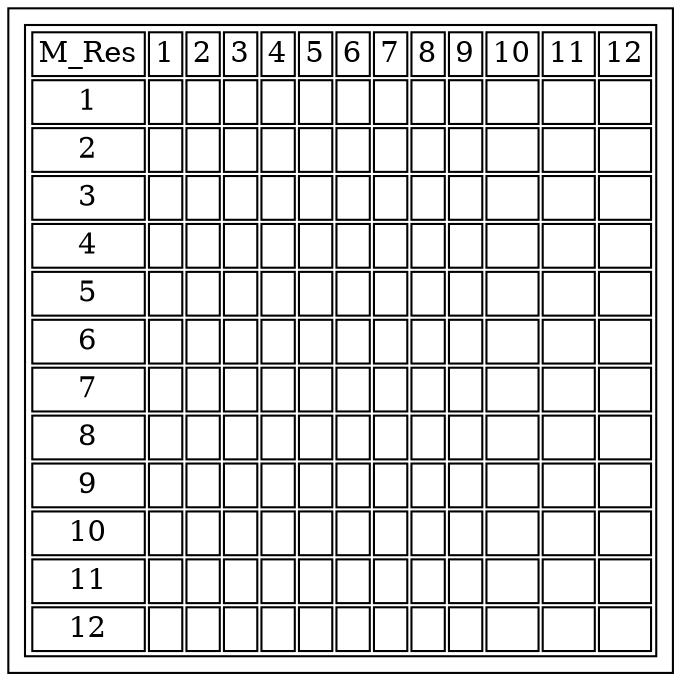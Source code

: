 graph G {
 subgraph tabla {
 node [shape = square]
M_Res[label=<
<TABLE border = "1">
<TR>
<TD border = "1">M_Res</TD>
<TD border = "1">1</TD>
<TD border = "1">2</TD>
<TD border = "1">3</TD>
<TD border = "1">4</TD>
<TD border = "1">5</TD>
<TD border = "1">6</TD>
<TD border = "1">7</TD>
<TD border = "1">8</TD>
<TD border = "1">9</TD>
<TD border = "1">10</TD>
<TD border = "1">11</TD>
<TD border = "1">12</TD>
</TR>
<TR>
<TD border="1">1</TD>
<TD border="1"> </TD>
<TD border="1"> </TD>
<TD border="1"> </TD>
<TD border="1"> </TD>
<TD border="1"> </TD>
<TD border="1"> </TD>
<TD border="1"> </TD>
<TD border="1"> </TD>
<TD border="1"> </TD>
<TD border="1"> </TD>
<TD border="1"> </TD>
<TD border="1"> </TD>
</TR>
<TR>
<TD border="1">2</TD>
<TD border="1"> </TD>
<TD border="1"> </TD>
<TD border="1"> </TD>
<TD border="1"> </TD>
<TD border="1"> </TD>
<TD border="1"> </TD>
<TD border="1"> </TD>
<TD border="1"> </TD>
<TD border="1"> </TD>
<TD border="1"> </TD>
<TD border="1"> </TD>
<TD border="1"> </TD>
</TR>
<TR>
<TD border="1">3</TD>
<TD border="1"> </TD>
<TD border="1"> </TD>
<TD border="1"> </TD>
<TD border="1"> </TD>
<TD border="1"> </TD>
<TD border="1"> </TD>
<TD border="1"> </TD>
<TD border="1"> </TD>
<TD border="1"> </TD>
<TD border="1"> </TD>
<TD border="1"> </TD>
<TD border="1"> </TD>
</TR>
<TR>
<TD border="1">4</TD>
<TD border="1"> </TD>
<TD border="1"> </TD>
<TD border="1"> </TD>
<TD border="1"> </TD>
<TD border="1"> </TD>
<TD border="1"> </TD>
<TD border="1"> </TD>
<TD border="1"> </TD>
<TD border="1"> </TD>
<TD border="1"> </TD>
<TD border="1"> </TD>
<TD border="1"> </TD>
</TR>
<TR>
<TD border="1">5</TD>
<TD border="1"> </TD>
<TD border="1"> </TD>
<TD border="1"> </TD>
<TD border="1"> </TD>
<TD border="1"> </TD>
<TD border="1"> </TD>
<TD border="1"> </TD>
<TD border="1"> </TD>
<TD border="1"> </TD>
<TD border="1"> </TD>
<TD border="1"> </TD>
<TD border="1"> </TD>
</TR>
<TR>
<TD border="1">6</TD>
<TD border="1"> </TD>
<TD border="1"> </TD>
<TD border="1"> </TD>
<TD border="1"> </TD>
<TD border="1"> </TD>
<TD border="1"> </TD>
<TD border="1"> </TD>
<TD border="1"> </TD>
<TD border="1"> </TD>
<TD border="1"> </TD>
<TD border="1"> </TD>
<TD border="1"> </TD>
</TR>
<TR>
<TD border="1">7</TD>
<TD border="1"> </TD>
<TD border="1"> </TD>
<TD border="1"> </TD>
<TD border="1"> </TD>
<TD border="1"> </TD>
<TD border="1"> </TD>
<TD border="1"> </TD>
<TD border="1"> </TD>
<TD border="1"> </TD>
<TD border="1"> </TD>
<TD border="1"> </TD>
<TD border="1"> </TD>
</TR>
<TR>
<TD border="1">8</TD>
<TD border="1"> </TD>
<TD border="1"> </TD>
<TD border="1"> </TD>
<TD border="1"> </TD>
<TD border="1"> </TD>
<TD border="1"> </TD>
<TD border="1"> </TD>
<TD border="1"> </TD>
<TD border="1"> </TD>
<TD border="1"> </TD>
<TD border="1"> </TD>
<TD border="1"> </TD>
</TR>
<TR>
<TD border="1">9</TD>
<TD border="1"> </TD>
<TD border="1"> </TD>
<TD border="1"> </TD>
<TD border="1"> </TD>
<TD border="1"> </TD>
<TD border="1"> </TD>
<TD border="1"> </TD>
<TD border="1"> </TD>
<TD border="1"> </TD>
<TD border="1"> </TD>
<TD border="1"> </TD>
<TD border="1"> </TD>
</TR>
<TR>
<TD border="1">10</TD>
<TD border="1"> </TD>
<TD border="1"> </TD>
<TD border="1"> </TD>
<TD border="1"> </TD>
<TD border="1"> </TD>
<TD border="1"> </TD>
<TD border="1"> </TD>
<TD border="1"> </TD>
<TD border="1"> </TD>
<TD border="1"> </TD>
<TD border="1"> </TD>
<TD border="1"> </TD>
</TR>
<TR>
<TD border="1">11</TD>
<TD border="1"> </TD>
<TD border="1"> </TD>
<TD border="1"> </TD>
<TD border="1"> </TD>
<TD border="1"> </TD>
<TD border="1"> </TD>
<TD border="1"> </TD>
<TD border="1"> </TD>
<TD border="1"> </TD>
<TD border="1"> </TD>
<TD border="1"> </TD>
<TD border="1"> </TD>
</TR>
<TR>
<TD border="1">12</TD>
<TD border="1"> </TD>
<TD border="1"> </TD>
<TD border="1"> </TD>
<TD border="1"> </TD>
<TD border="1"> </TD>
<TD border="1"> </TD>
<TD border="1"> </TD>
<TD border="1"> </TD>
<TD border="1"> </TD>
<TD border="1"> </TD>
<TD border="1"> </TD>
<TD border="1"> </TD>
</TR>
</TABLE>>];
}
}